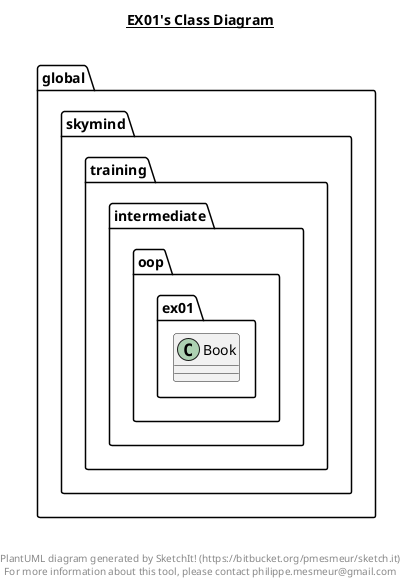 @startuml

title __EX01's Class Diagram__\n

  namespace global.skymind {
    namespace training.intermediate.oop.ex01 {
      class global.skymind.training.intermediate.oop.ex01.Book {
      }
    }
  }
  



right footer


PlantUML diagram generated by SketchIt! (https://bitbucket.org/pmesmeur/sketch.it)
For more information about this tool, please contact philippe.mesmeur@gmail.com
endfooter

@enduml
